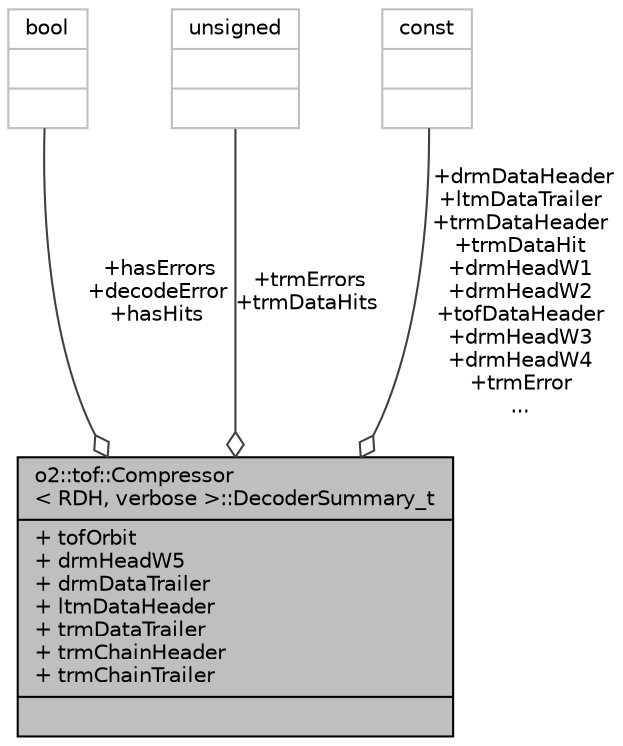 digraph "o2::tof::Compressor&lt; RDH, verbose &gt;::DecoderSummary_t"
{
 // INTERACTIVE_SVG=YES
  bgcolor="transparent";
  edge [fontname="Helvetica",fontsize="10",labelfontname="Helvetica",labelfontsize="10"];
  node [fontname="Helvetica",fontsize="10",shape=record];
  Node1 [label="{o2::tof::Compressor\l\< RDH, verbose \>::DecoderSummary_t\n|+ tofOrbit\l+ drmHeadW5\l+ drmDataTrailer\l+ ltmDataHeader\l+ trmDataTrailer\l+ trmChainHeader\l+ trmChainTrailer\l|}",height=0.2,width=0.4,color="black", fillcolor="grey75", style="filled", fontcolor="black"];
  Node2 -> Node1 [color="grey25",fontsize="10",style="solid",label=" +hasErrors\n+decodeError\n+hasHits" ,arrowhead="odiamond",fontname="Helvetica"];
  Node2 [label="{bool\n||}",height=0.2,width=0.4,color="grey75"];
  Node3 -> Node1 [color="grey25",fontsize="10",style="solid",label=" +trmErrors\n+trmDataHits" ,arrowhead="odiamond",fontname="Helvetica"];
  Node3 [label="{unsigned\n||}",height=0.2,width=0.4,color="grey75"];
  Node4 -> Node1 [color="grey25",fontsize="10",style="solid",label=" +drmDataHeader\n+ltmDataTrailer\n+trmDataHeader\n+trmDataHit\n+drmHeadW1\n+drmHeadW2\n+tofDataHeader\n+drmHeadW3\n+drmHeadW4\n+trmError\n..." ,arrowhead="odiamond",fontname="Helvetica"];
  Node4 [label="{const\n||}",height=0.2,width=0.4,color="grey75"];
}
